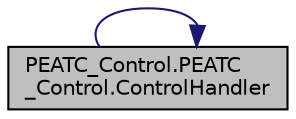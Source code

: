 digraph "PEATC_Control.PEATC_Control.ControlHandler"
{
 // LATEX_PDF_SIZE
  edge [fontname="Helvetica",fontsize="10",labelfontname="Helvetica",labelfontsize="10"];
  node [fontname="Helvetica",fontsize="10",shape=record];
  rankdir="RL";
  Node1 [label="PEATC_Control.PEATC\l_Control.ControlHandler",height=0.2,width=0.4,color="black", fillcolor="grey75", style="filled", fontcolor="black",tooltip="Parte central de la tarea de control, maneja la maquina de estados para la realización de la prueba d..."];
  Node1 -> Node1 [dir="back",color="midnightblue",fontsize="10",style="solid",fontname="Helvetica"];
}
